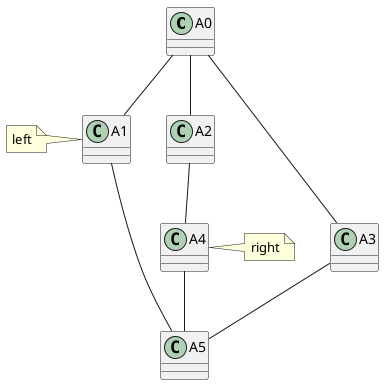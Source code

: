 {
  "sha1": "pkoi6ro3uyd06gwzgrbushlu10k2ckv",
  "insertion": {
    "when": "2024-06-04T17:28:41.324Z",
    "user": "plantuml@gmail.com"
  }
}
@startuml

A0 -- A1
A0 -- A2
A0 -- A3

A1 -- A5
A2 -- A4
A4 -- A5

A3 -- A5

note left of A1 : left
note right of A4 : right


@enduml

